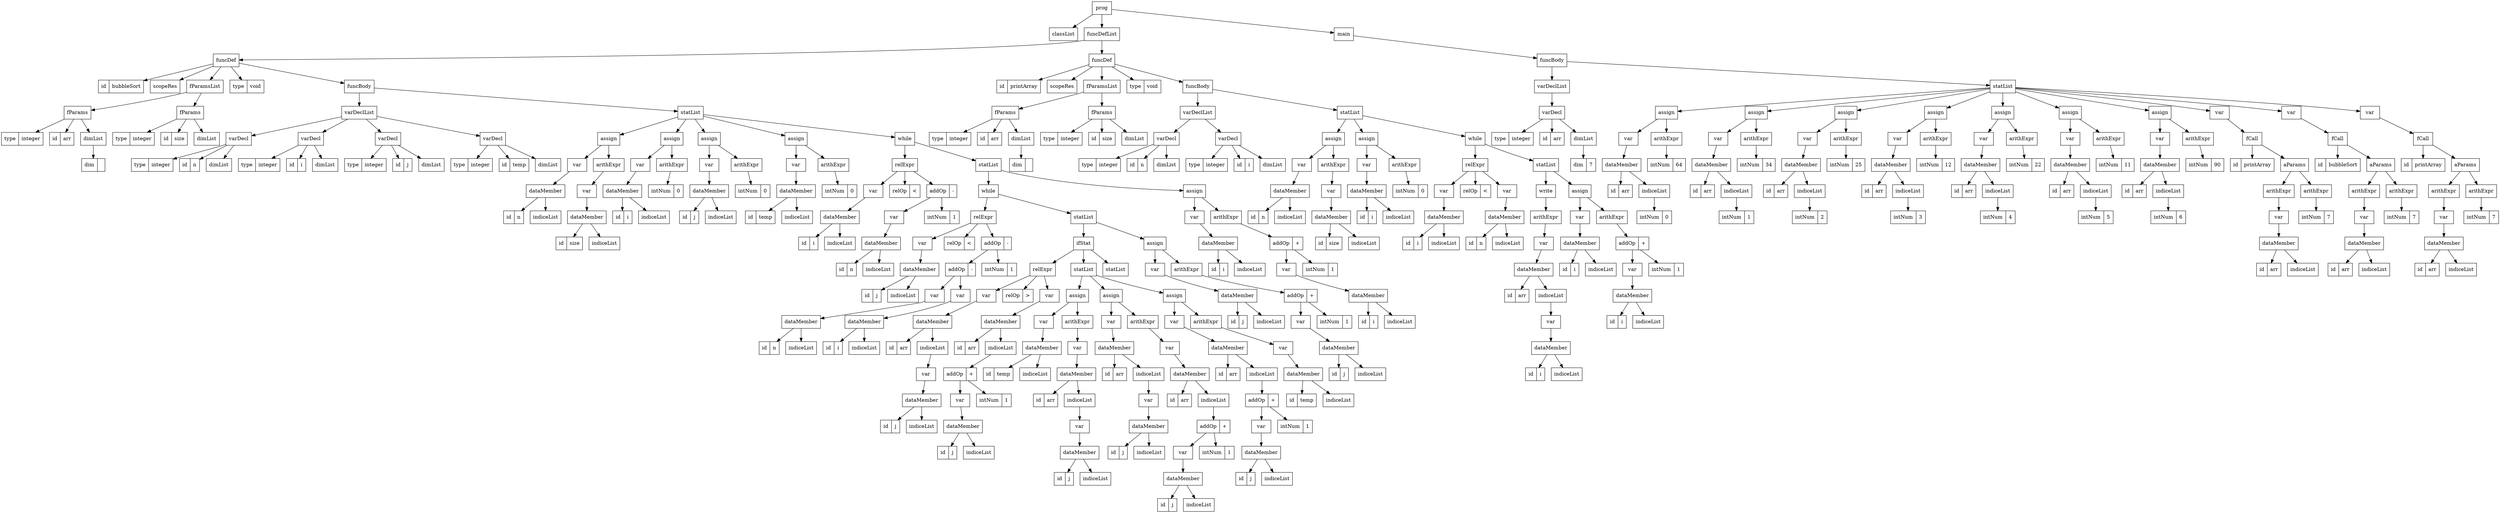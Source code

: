 digraph ast {
node [shape=record];
0[label="prog"]
0 -> 1
1[label="classList"]
0 -> 2
2[label="funcDefList"]
2 -> 3
3[label="funcDef"]
3 -> 4
4[label="id | bubbleSort"]
3 -> 5
5[label="scopeRes"]
3 -> 6
6[label="fParamsList"]
6 -> 7
7[label="fParams"]
7 -> 8
8[label="type | integer"]
7 -> 9
9[label="id | arr"]
7 -> 10
10[label="dimList"]
10 -> 11
11[label="dim | "]
6 -> 12
12[label="fParams"]
12 -> 13
13[label="type | integer"]
12 -> 14
14[label="id | size"]
12 -> 15
15[label="dimList"]
3 -> 16
16[label="type | void"]
3 -> 17
17[label="funcBody"]
17 -> 18
18[label="varDeclList"]
18 -> 19
19[label="varDecl"]
19 -> 20
20[label="type | integer"]
19 -> 21
21[label="id | n"]
19 -> 22
22[label="dimList"]
18 -> 23
23[label="varDecl"]
23 -> 24
24[label="type | integer"]
23 -> 25
25[label="id | i"]
23 -> 26
26[label="dimList"]
18 -> 27
27[label="varDecl"]
27 -> 28
28[label="type | integer"]
27 -> 29
29[label="id | j"]
27 -> 30
30[label="dimList"]
18 -> 31
31[label="varDecl"]
31 -> 32
32[label="type | integer"]
31 -> 33
33[label="id | temp"]
31 -> 34
34[label="dimList"]
17 -> 35
35[label="statList"]
35 -> 36
36[label="assign"]
36 -> 37
37[label="var"]
37 -> 38
38[label="dataMember"]
38 -> 39
39[label="id | n"]
38 -> 40
40[label="indiceList"]
36 -> 41
41[label="arithExpr"]
41 -> 42
42[label="var"]
42 -> 43
43[label="dataMember"]
43 -> 44
44[label="id | size"]
43 -> 45
45[label="indiceList"]
35 -> 46
46[label="assign"]
46 -> 47
47[label="var"]
47 -> 48
48[label="dataMember"]
48 -> 49
49[label="id | i"]
48 -> 50
50[label="indiceList"]
46 -> 51
51[label="arithExpr"]
51 -> 52
52[label="intNum | 0"]
35 -> 53
53[label="assign"]
53 -> 54
54[label="var"]
54 -> 55
55[label="dataMember"]
55 -> 56
56[label="id | j"]
55 -> 57
57[label="indiceList"]
53 -> 58
58[label="arithExpr"]
58 -> 59
59[label="intNum | 0"]
35 -> 60
60[label="assign"]
60 -> 61
61[label="var"]
61 -> 62
62[label="dataMember"]
62 -> 63
63[label="id | temp"]
62 -> 64
64[label="indiceList"]
60 -> 65
65[label="arithExpr"]
65 -> 66
66[label="intNum | 0"]
35 -> 67
67[label="while"]
67 -> 68
68[label="relExpr"]
68 -> 69
69[label="var"]
69 -> 70
70[label="dataMember"]
70 -> 71
71[label="id | i"]
70 -> 72
72[label="indiceList"]
68 -> 73
73[label="relOp | \<"]
68 -> 74
74[label="addOp | -"]
74 -> 75
75[label="var"]
75 -> 76
76[label="dataMember"]
76 -> 77
77[label="id | n"]
76 -> 78
78[label="indiceList"]
74 -> 79
79[label="intNum | 1"]
67 -> 80
80[label="statList"]
80 -> 81
81[label="while"]
81 -> 82
82[label="relExpr"]
82 -> 83
83[label="var"]
83 -> 84
84[label="dataMember"]
84 -> 85
85[label="id | j"]
84 -> 86
86[label="indiceList"]
82 -> 87
87[label="relOp | \<"]
82 -> 88
88[label="addOp | -"]
88 -> 89
89[label="addOp | -"]
89 -> 90
90[label="var"]
90 -> 91
91[label="dataMember"]
91 -> 92
92[label="id | n"]
91 -> 93
93[label="indiceList"]
89 -> 94
94[label="var"]
94 -> 95
95[label="dataMember"]
95 -> 96
96[label="id | i"]
95 -> 97
97[label="indiceList"]
88 -> 98
98[label="intNum | 1"]
81 -> 99
99[label="statList"]
99 -> 100
100[label="ifStat"]
100 -> 101
101[label="relExpr"]
101 -> 102
102[label="var"]
102 -> 103
103[label="dataMember"]
103 -> 104
104[label="id | arr"]
103 -> 105
105[label="indiceList"]
105 -> 106
106[label="var"]
106 -> 107
107[label="dataMember"]
107 -> 108
108[label="id | j"]
107 -> 109
109[label="indiceList"]
101 -> 110
110[label="relOp | \>"]
101 -> 111
111[label="var"]
111 -> 112
112[label="dataMember"]
112 -> 113
113[label="id | arr"]
112 -> 114
114[label="indiceList"]
114 -> 115
115[label="addOp | +"]
115 -> 116
116[label="var"]
116 -> 117
117[label="dataMember"]
117 -> 118
118[label="id | j"]
117 -> 119
119[label="indiceList"]
115 -> 120
120[label="intNum | 1"]
100 -> 121
121[label="statList"]
121 -> 122
122[label="assign"]
122 -> 123
123[label="var"]
123 -> 124
124[label="dataMember"]
124 -> 125
125[label="id | temp"]
124 -> 126
126[label="indiceList"]
122 -> 127
127[label="arithExpr"]
127 -> 128
128[label="var"]
128 -> 129
129[label="dataMember"]
129 -> 130
130[label="id | arr"]
129 -> 131
131[label="indiceList"]
131 -> 132
132[label="var"]
132 -> 133
133[label="dataMember"]
133 -> 134
134[label="id | j"]
133 -> 135
135[label="indiceList"]
121 -> 136
136[label="assign"]
136 -> 137
137[label="var"]
137 -> 138
138[label="dataMember"]
138 -> 139
139[label="id | arr"]
138 -> 140
140[label="indiceList"]
140 -> 141
141[label="var"]
141 -> 142
142[label="dataMember"]
142 -> 143
143[label="id | j"]
142 -> 144
144[label="indiceList"]
136 -> 145
145[label="arithExpr"]
145 -> 146
146[label="var"]
146 -> 147
147[label="dataMember"]
147 -> 148
148[label="id | arr"]
147 -> 149
149[label="indiceList"]
149 -> 150
150[label="addOp | +"]
150 -> 151
151[label="var"]
151 -> 152
152[label="dataMember"]
152 -> 153
153[label="id | j"]
152 -> 154
154[label="indiceList"]
150 -> 155
155[label="intNum | 1"]
121 -> 156
156[label="assign"]
156 -> 157
157[label="var"]
157 -> 158
158[label="dataMember"]
158 -> 159
159[label="id | arr"]
158 -> 160
160[label="indiceList"]
160 -> 161
161[label="addOp | +"]
161 -> 162
162[label="var"]
162 -> 163
163[label="dataMember"]
163 -> 164
164[label="id | j"]
163 -> 165
165[label="indiceList"]
161 -> 166
166[label="intNum | 1"]
156 -> 167
167[label="arithExpr"]
167 -> 168
168[label="var"]
168 -> 169
169[label="dataMember"]
169 -> 170
170[label="id | temp"]
169 -> 171
171[label="indiceList"]
100 -> 172
172[label="statList"]
99 -> 173
173[label="assign"]
173 -> 174
174[label="var"]
174 -> 175
175[label="dataMember"]
175 -> 176
176[label="id | j"]
175 -> 177
177[label="indiceList"]
173 -> 178
178[label="arithExpr"]
178 -> 179
179[label="addOp | +"]
179 -> 180
180[label="var"]
180 -> 181
181[label="dataMember"]
181 -> 182
182[label="id | j"]
181 -> 183
183[label="indiceList"]
179 -> 184
184[label="intNum | 1"]
80 -> 185
185[label="assign"]
185 -> 186
186[label="var"]
186 -> 187
187[label="dataMember"]
187 -> 188
188[label="id | i"]
187 -> 189
189[label="indiceList"]
185 -> 190
190[label="arithExpr"]
190 -> 191
191[label="addOp | +"]
191 -> 192
192[label="var"]
192 -> 193
193[label="dataMember"]
193 -> 194
194[label="id | i"]
193 -> 195
195[label="indiceList"]
191 -> 196
196[label="intNum | 1"]
2 -> 197
197[label="funcDef"]
197 -> 198
198[label="id | printArray"]
197 -> 199
199[label="scopeRes"]
197 -> 200
200[label="fParamsList"]
200 -> 201
201[label="fParams"]
201 -> 202
202[label="type | integer"]
201 -> 203
203[label="id | arr"]
201 -> 204
204[label="dimList"]
204 -> 205
205[label="dim | "]
200 -> 206
206[label="fParams"]
206 -> 207
207[label="type | integer"]
206 -> 208
208[label="id | size"]
206 -> 209
209[label="dimList"]
197 -> 210
210[label="type | void"]
197 -> 211
211[label="funcBody"]
211 -> 212
212[label="varDeclList"]
212 -> 213
213[label="varDecl"]
213 -> 214
214[label="type | integer"]
213 -> 215
215[label="id | n"]
213 -> 216
216[label="dimList"]
212 -> 217
217[label="varDecl"]
217 -> 218
218[label="type | integer"]
217 -> 219
219[label="id | i"]
217 -> 220
220[label="dimList"]
211 -> 221
221[label="statList"]
221 -> 222
222[label="assign"]
222 -> 223
223[label="var"]
223 -> 224
224[label="dataMember"]
224 -> 225
225[label="id | n"]
224 -> 226
226[label="indiceList"]
222 -> 227
227[label="arithExpr"]
227 -> 228
228[label="var"]
228 -> 229
229[label="dataMember"]
229 -> 230
230[label="id | size"]
229 -> 231
231[label="indiceList"]
221 -> 232
232[label="assign"]
232 -> 233
233[label="var"]
233 -> 234
234[label="dataMember"]
234 -> 235
235[label="id | i"]
234 -> 236
236[label="indiceList"]
232 -> 237
237[label="arithExpr"]
237 -> 238
238[label="intNum | 0"]
221 -> 239
239[label="while"]
239 -> 240
240[label="relExpr"]
240 -> 241
241[label="var"]
241 -> 242
242[label="dataMember"]
242 -> 243
243[label="id | i"]
242 -> 244
244[label="indiceList"]
240 -> 245
245[label="relOp | \<"]
240 -> 246
246[label="var"]
246 -> 247
247[label="dataMember"]
247 -> 248
248[label="id | n"]
247 -> 249
249[label="indiceList"]
239 -> 250
250[label="statList"]
250 -> 251
251[label="write"]
251 -> 252
252[label="arithExpr"]
252 -> 253
253[label="var"]
253 -> 254
254[label="dataMember"]
254 -> 255
255[label="id | arr"]
254 -> 256
256[label="indiceList"]
256 -> 257
257[label="var"]
257 -> 258
258[label="dataMember"]
258 -> 259
259[label="id | i"]
258 -> 260
260[label="indiceList"]
250 -> 261
261[label="assign"]
261 -> 262
262[label="var"]
262 -> 263
263[label="dataMember"]
263 -> 264
264[label="id | i"]
263 -> 265
265[label="indiceList"]
261 -> 266
266[label="arithExpr"]
266 -> 267
267[label="addOp | +"]
267 -> 268
268[label="var"]
268 -> 269
269[label="dataMember"]
269 -> 270
270[label="id | i"]
269 -> 271
271[label="indiceList"]
267 -> 272
272[label="intNum | 1"]
0 -> 273
273[label="main"]
273 -> 274
274[label="funcBody"]
274 -> 275
275[label="varDeclList"]
275 -> 276
276[label="varDecl"]
276 -> 277
277[label="type | integer"]
276 -> 278
278[label="id | arr"]
276 -> 279
279[label="dimList"]
279 -> 280
280[label="dim | 7"]
274 -> 281
281[label="statList"]
281 -> 282
282[label="assign"]
282 -> 283
283[label="var"]
283 -> 284
284[label="dataMember"]
284 -> 285
285[label="id | arr"]
284 -> 286
286[label="indiceList"]
286 -> 287
287[label="intNum | 0"]
282 -> 288
288[label="arithExpr"]
288 -> 289
289[label="intNum | 64"]
281 -> 290
290[label="assign"]
290 -> 291
291[label="var"]
291 -> 292
292[label="dataMember"]
292 -> 293
293[label="id | arr"]
292 -> 294
294[label="indiceList"]
294 -> 295
295[label="intNum | 1"]
290 -> 296
296[label="arithExpr"]
296 -> 297
297[label="intNum | 34"]
281 -> 298
298[label="assign"]
298 -> 299
299[label="var"]
299 -> 300
300[label="dataMember"]
300 -> 301
301[label="id | arr"]
300 -> 302
302[label="indiceList"]
302 -> 303
303[label="intNum | 2"]
298 -> 304
304[label="arithExpr"]
304 -> 305
305[label="intNum | 25"]
281 -> 306
306[label="assign"]
306 -> 307
307[label="var"]
307 -> 308
308[label="dataMember"]
308 -> 309
309[label="id | arr"]
308 -> 310
310[label="indiceList"]
310 -> 311
311[label="intNum | 3"]
306 -> 312
312[label="arithExpr"]
312 -> 313
313[label="intNum | 12"]
281 -> 314
314[label="assign"]
314 -> 315
315[label="var"]
315 -> 316
316[label="dataMember"]
316 -> 317
317[label="id | arr"]
316 -> 318
318[label="indiceList"]
318 -> 319
319[label="intNum | 4"]
314 -> 320
320[label="arithExpr"]
320 -> 321
321[label="intNum | 22"]
281 -> 322
322[label="assign"]
322 -> 323
323[label="var"]
323 -> 324
324[label="dataMember"]
324 -> 325
325[label="id | arr"]
324 -> 326
326[label="indiceList"]
326 -> 327
327[label="intNum | 5"]
322 -> 328
328[label="arithExpr"]
328 -> 329
329[label="intNum | 11"]
281 -> 330
330[label="assign"]
330 -> 331
331[label="var"]
331 -> 332
332[label="dataMember"]
332 -> 333
333[label="id | arr"]
332 -> 334
334[label="indiceList"]
334 -> 335
335[label="intNum | 6"]
330 -> 336
336[label="arithExpr"]
336 -> 337
337[label="intNum | 90"]
281 -> 338
338[label="var"]
338 -> 339
339[label="fCall"]
339 -> 340
340[label="id | printArray"]
339 -> 341
341[label="aParams"]
341 -> 342
342[label="arithExpr"]
342 -> 343
343[label="var"]
343 -> 344
344[label="dataMember"]
344 -> 345
345[label="id | arr"]
344 -> 346
346[label="indiceList"]
341 -> 347
347[label="arithExpr"]
347 -> 348
348[label="intNum | 7"]
281 -> 349
349[label="var"]
349 -> 350
350[label="fCall"]
350 -> 351
351[label="id | bubbleSort"]
350 -> 352
352[label="aParams"]
352 -> 353
353[label="arithExpr"]
353 -> 354
354[label="var"]
354 -> 355
355[label="dataMember"]
355 -> 356
356[label="id | arr"]
355 -> 357
357[label="indiceList"]
352 -> 358
358[label="arithExpr"]
358 -> 359
359[label="intNum | 7"]
281 -> 360
360[label="var"]
360 -> 361
361[label="fCall"]
361 -> 362
362[label="id | printArray"]
361 -> 363
363[label="aParams"]
363 -> 364
364[label="arithExpr"]
364 -> 365
365[label="var"]
365 -> 366
366[label="dataMember"]
366 -> 367
367[label="id | arr"]
366 -> 368
368[label="indiceList"]
363 -> 369
369[label="arithExpr"]
369 -> 370
370[label="intNum | 7"]
}